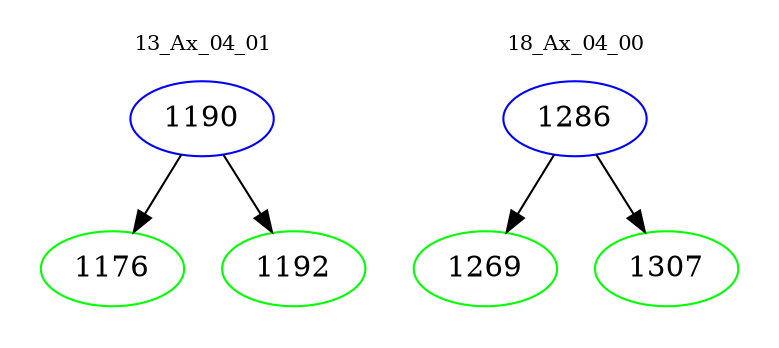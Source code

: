 digraph{
subgraph cluster_0 {
color = white
label = "13_Ax_04_01";
fontsize=10;
T0_1190 [label="1190", color="blue"]
T0_1190 -> T0_1176 [color="black"]
T0_1176 [label="1176", color="green"]
T0_1190 -> T0_1192 [color="black"]
T0_1192 [label="1192", color="green"]
}
subgraph cluster_1 {
color = white
label = "18_Ax_04_00";
fontsize=10;
T1_1286 [label="1286", color="blue"]
T1_1286 -> T1_1269 [color="black"]
T1_1269 [label="1269", color="green"]
T1_1286 -> T1_1307 [color="black"]
T1_1307 [label="1307", color="green"]
}
}
